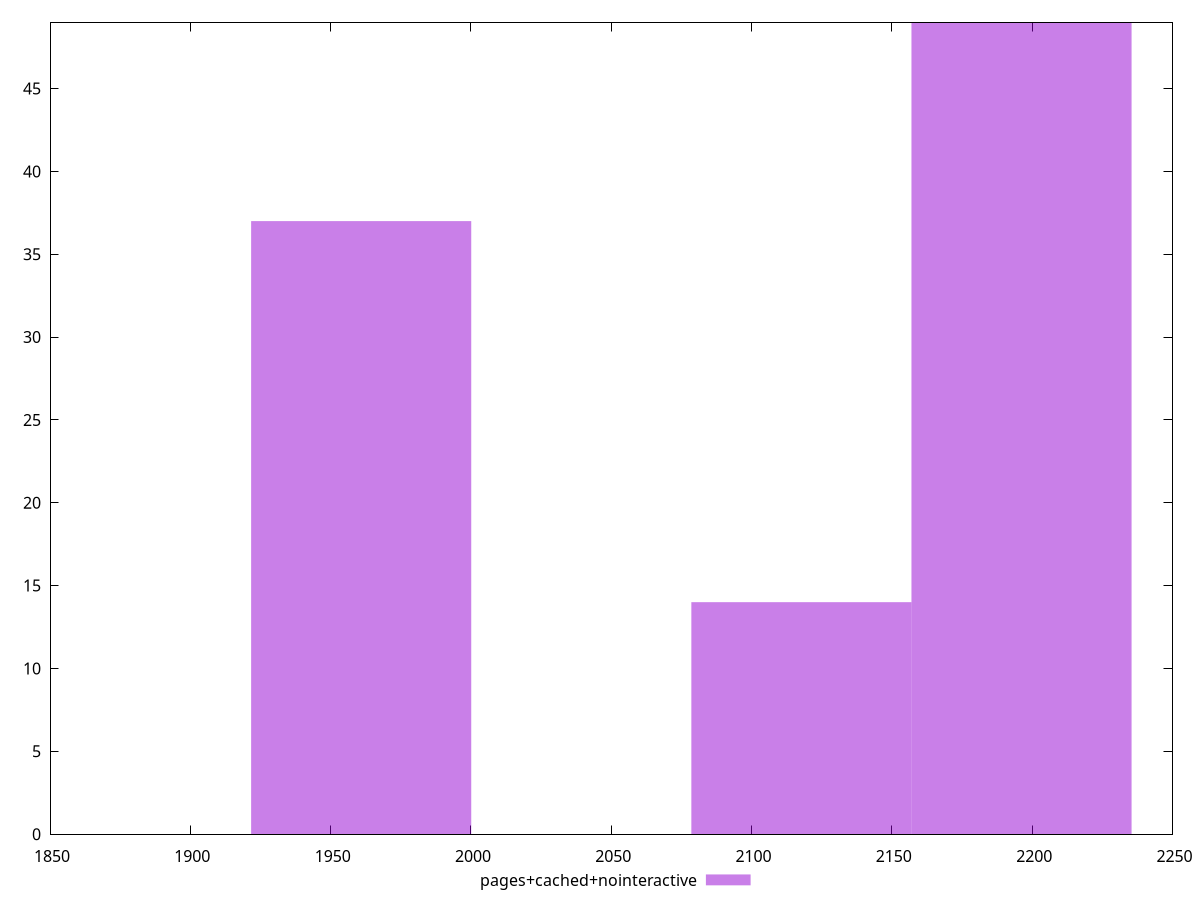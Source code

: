 $_pagesCachedNointeractive <<EOF
1960.889922137643 37
2196.1967127941602 49
2117.7611159086546 14
EOF
set key outside below
set terminal pngcairo
set output "report_00006_2020-11-02T20-21-41.718Z/first-contentful-paint/pages+cached+nointeractive//raw_hist.png"
set yrange [0:49]
set boxwidth 78.43559688550572
set style fill transparent solid 0.5 noborder
plot $_pagesCachedNointeractive title "pages+cached+nointeractive" with boxes ,